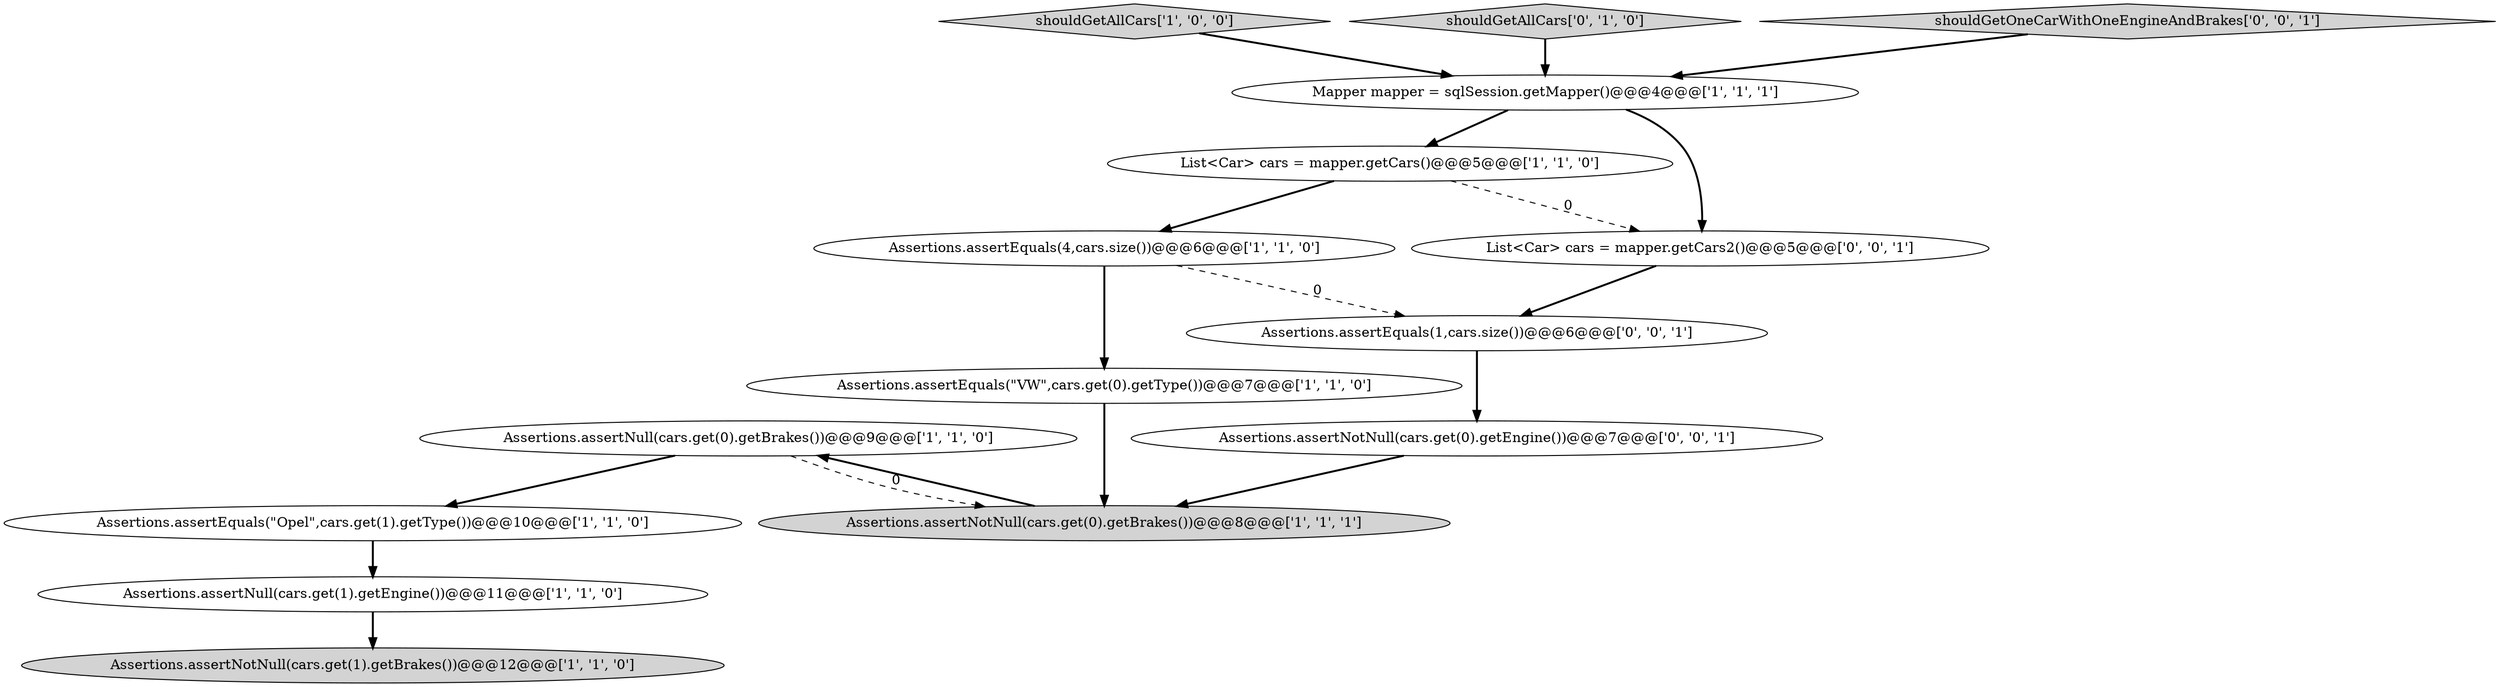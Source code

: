 digraph {
4 [style = filled, label = "Assertions.assertNotNull(cars.get(1).getBrakes())@@@12@@@['1', '1', '0']", fillcolor = lightgray, shape = ellipse image = "AAA0AAABBB1BBB"];
12 [style = filled, label = "Assertions.assertNotNull(cars.get(0).getEngine())@@@7@@@['0', '0', '1']", fillcolor = white, shape = ellipse image = "AAA0AAABBB3BBB"];
1 [style = filled, label = "List<Car> cars = mapper.getCars()@@@5@@@['1', '1', '0']", fillcolor = white, shape = ellipse image = "AAA0AAABBB1BBB"];
7 [style = filled, label = "Assertions.assertNotNull(cars.get(0).getBrakes())@@@8@@@['1', '1', '1']", fillcolor = lightgray, shape = ellipse image = "AAA0AAABBB1BBB"];
8 [style = filled, label = "shouldGetAllCars['1', '0', '0']", fillcolor = lightgray, shape = diamond image = "AAA0AAABBB1BBB"];
9 [style = filled, label = "Assertions.assertEquals(4,cars.size())@@@6@@@['1', '1', '0']", fillcolor = white, shape = ellipse image = "AAA0AAABBB1BBB"];
3 [style = filled, label = "Mapper mapper = sqlSession.getMapper()@@@4@@@['1', '1', '1']", fillcolor = white, shape = ellipse image = "AAA0AAABBB1BBB"];
10 [style = filled, label = "shouldGetAllCars['0', '1', '0']", fillcolor = lightgray, shape = diamond image = "AAA0AAABBB2BBB"];
6 [style = filled, label = "Assertions.assertNull(cars.get(1).getEngine())@@@11@@@['1', '1', '0']", fillcolor = white, shape = ellipse image = "AAA0AAABBB1BBB"];
2 [style = filled, label = "Assertions.assertEquals(\"Opel\",cars.get(1).getType())@@@10@@@['1', '1', '0']", fillcolor = white, shape = ellipse image = "AAA0AAABBB1BBB"];
13 [style = filled, label = "shouldGetOneCarWithOneEngineAndBrakes['0', '0', '1']", fillcolor = lightgray, shape = diamond image = "AAA0AAABBB3BBB"];
0 [style = filled, label = "Assertions.assertNull(cars.get(0).getBrakes())@@@9@@@['1', '1', '0']", fillcolor = white, shape = ellipse image = "AAA0AAABBB1BBB"];
14 [style = filled, label = "Assertions.assertEquals(1,cars.size())@@@6@@@['0', '0', '1']", fillcolor = white, shape = ellipse image = "AAA0AAABBB3BBB"];
11 [style = filled, label = "List<Car> cars = mapper.getCars2()@@@5@@@['0', '0', '1']", fillcolor = white, shape = ellipse image = "AAA0AAABBB3BBB"];
5 [style = filled, label = "Assertions.assertEquals(\"VW\",cars.get(0).getType())@@@7@@@['1', '1', '0']", fillcolor = white, shape = ellipse image = "AAA0AAABBB1BBB"];
9->5 [style = bold, label=""];
3->11 [style = bold, label=""];
5->7 [style = bold, label=""];
6->4 [style = bold, label=""];
10->3 [style = bold, label=""];
7->0 [style = bold, label=""];
9->14 [style = dashed, label="0"];
13->3 [style = bold, label=""];
3->1 [style = bold, label=""];
0->7 [style = dashed, label="0"];
11->14 [style = bold, label=""];
1->11 [style = dashed, label="0"];
2->6 [style = bold, label=""];
12->7 [style = bold, label=""];
14->12 [style = bold, label=""];
1->9 [style = bold, label=""];
0->2 [style = bold, label=""];
8->3 [style = bold, label=""];
}

